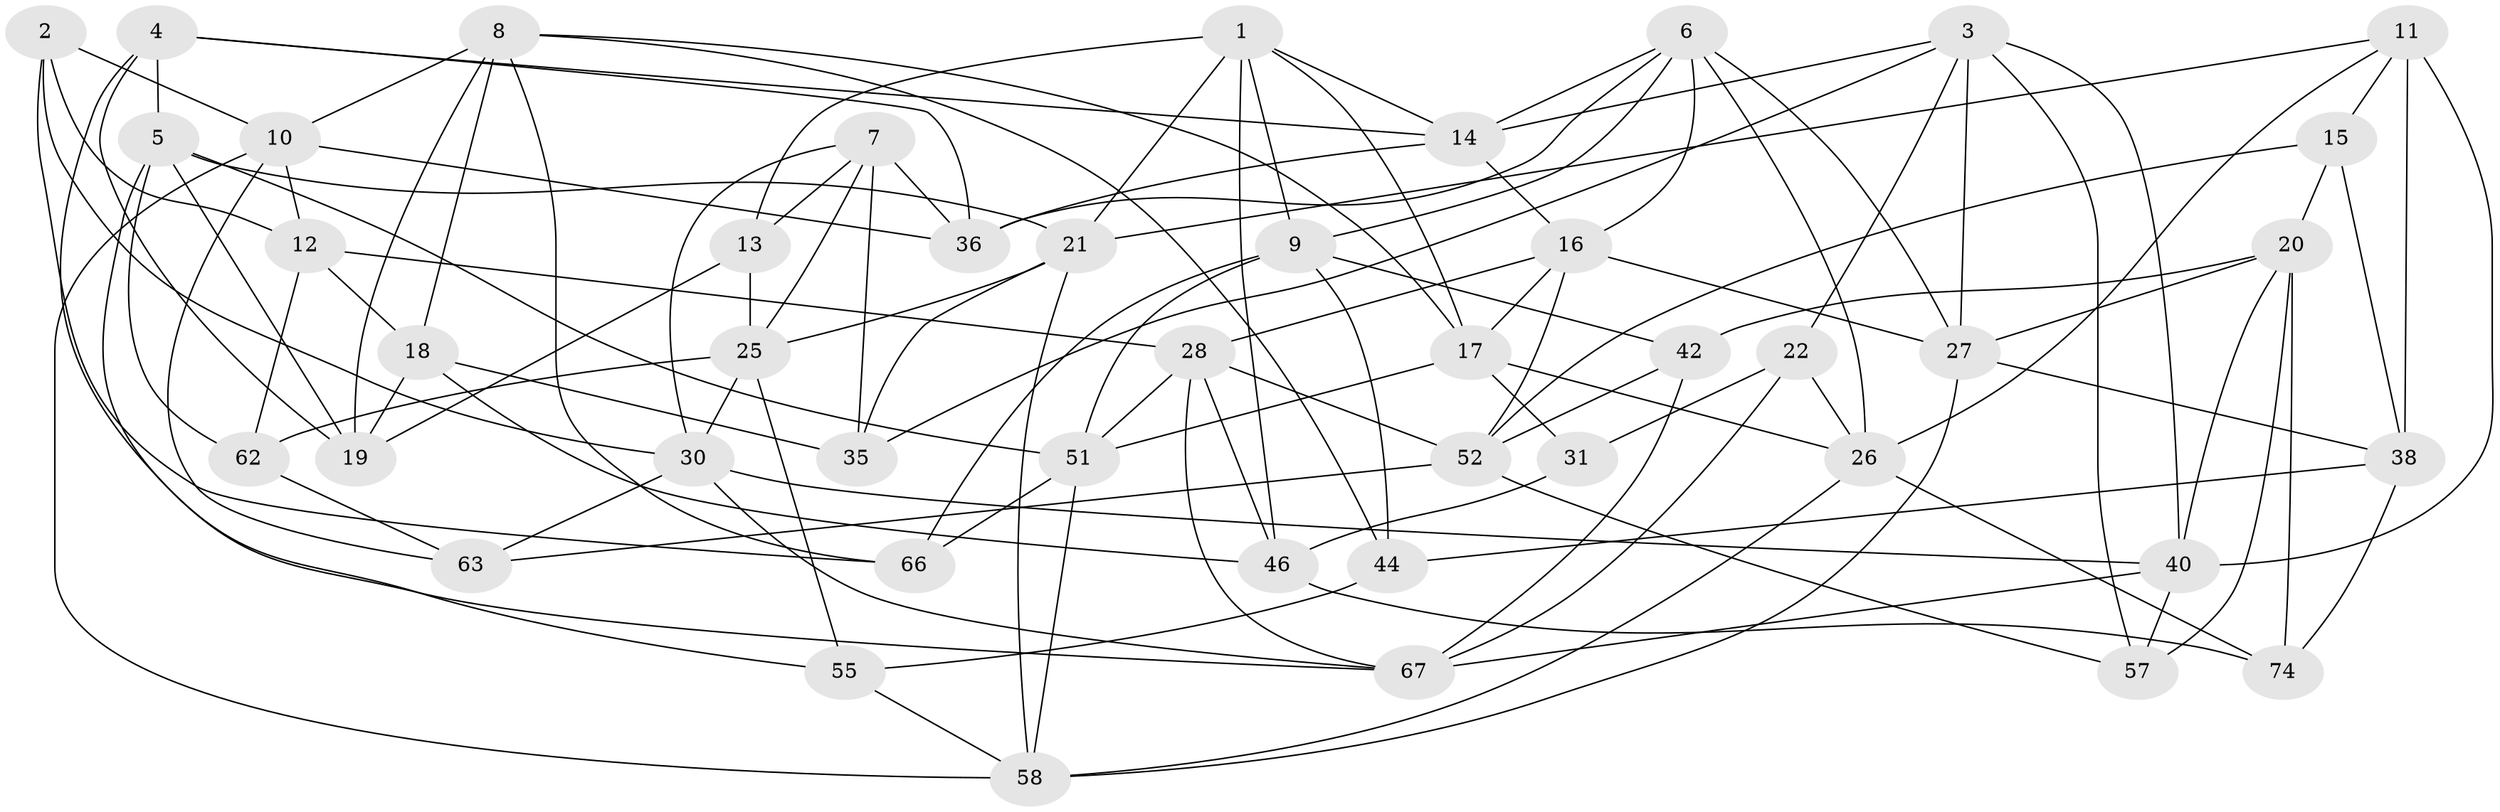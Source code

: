 // original degree distribution, {4: 1.0}
// Generated by graph-tools (version 1.1) at 2025/42/03/06/25 10:42:16]
// undirected, 45 vertices, 116 edges
graph export_dot {
graph [start="1"]
  node [color=gray90,style=filled];
  1 [super="+59"];
  2;
  3 [super="+69"];
  4 [super="+50"];
  5 [super="+32"];
  6 [super="+23"];
  7 [super="+72"];
  8 [super="+54"];
  9 [super="+33"];
  10 [super="+37"];
  11 [super="+48"];
  12 [super="+45"];
  13;
  14 [super="+47"];
  15;
  16 [super="+41"];
  17 [super="+75"];
  18 [super="+34"];
  19 [super="+24"];
  20 [super="+43"];
  21 [super="+39"];
  22;
  25 [super="+53"];
  26 [super="+56"];
  27 [super="+29"];
  28 [super="+60"];
  30 [super="+70"];
  31;
  35;
  36 [super="+64"];
  38 [super="+73"];
  40 [super="+68"];
  42;
  44;
  46 [super="+49"];
  51 [super="+61"];
  52 [super="+76"];
  55;
  57;
  58 [super="+65"];
  62;
  63;
  66;
  67 [super="+71"];
  74;
  1 -- 17;
  1 -- 9;
  1 -- 14;
  1 -- 21;
  1 -- 13;
  1 -- 46;
  2 -- 10;
  2 -- 66;
  2 -- 30;
  2 -- 12;
  3 -- 22;
  3 -- 35;
  3 -- 57;
  3 -- 27;
  3 -- 14;
  3 -- 40;
  4 -- 67;
  4 -- 5;
  4 -- 19 [weight=2];
  4 -- 14;
  4 -- 36;
  5 -- 62;
  5 -- 19;
  5 -- 55;
  5 -- 21;
  5 -- 51;
  6 -- 36;
  6 -- 14;
  6 -- 26;
  6 -- 16;
  6 -- 9;
  6 -- 27;
  7 -- 30;
  7 -- 35;
  7 -- 13;
  7 -- 36 [weight=2];
  7 -- 25;
  8 -- 44;
  8 -- 18;
  8 -- 10;
  8 -- 66;
  8 -- 17;
  8 -- 19;
  9 -- 42;
  9 -- 51;
  9 -- 66;
  9 -- 44;
  10 -- 63;
  10 -- 36;
  10 -- 58;
  10 -- 12;
  11 -- 21;
  11 -- 40;
  11 -- 38 [weight=2];
  11 -- 15;
  11 -- 26;
  12 -- 18 [weight=2];
  12 -- 62;
  12 -- 28;
  13 -- 25;
  13 -- 19;
  14 -- 36;
  14 -- 16;
  15 -- 52;
  15 -- 38;
  15 -- 20;
  16 -- 52;
  16 -- 17;
  16 -- 28;
  16 -- 27;
  17 -- 26;
  17 -- 31;
  17 -- 51;
  18 -- 35;
  18 -- 46;
  18 -- 19;
  20 -- 42;
  20 -- 27;
  20 -- 74;
  20 -- 40;
  20 -- 57;
  21 -- 35;
  21 -- 25;
  21 -- 58;
  22 -- 26;
  22 -- 67;
  22 -- 31;
  25 -- 55;
  25 -- 62;
  25 -- 30;
  26 -- 58;
  26 -- 74;
  27 -- 38;
  27 -- 58;
  28 -- 52;
  28 -- 67;
  28 -- 51;
  28 -- 46;
  30 -- 40;
  30 -- 63;
  30 -- 67;
  31 -- 46 [weight=2];
  38 -- 74;
  38 -- 44;
  40 -- 67;
  40 -- 57;
  42 -- 67;
  42 -- 52;
  44 -- 55;
  46 -- 74;
  51 -- 58;
  51 -- 66;
  52 -- 63;
  52 -- 57;
  55 -- 58;
  62 -- 63;
}
